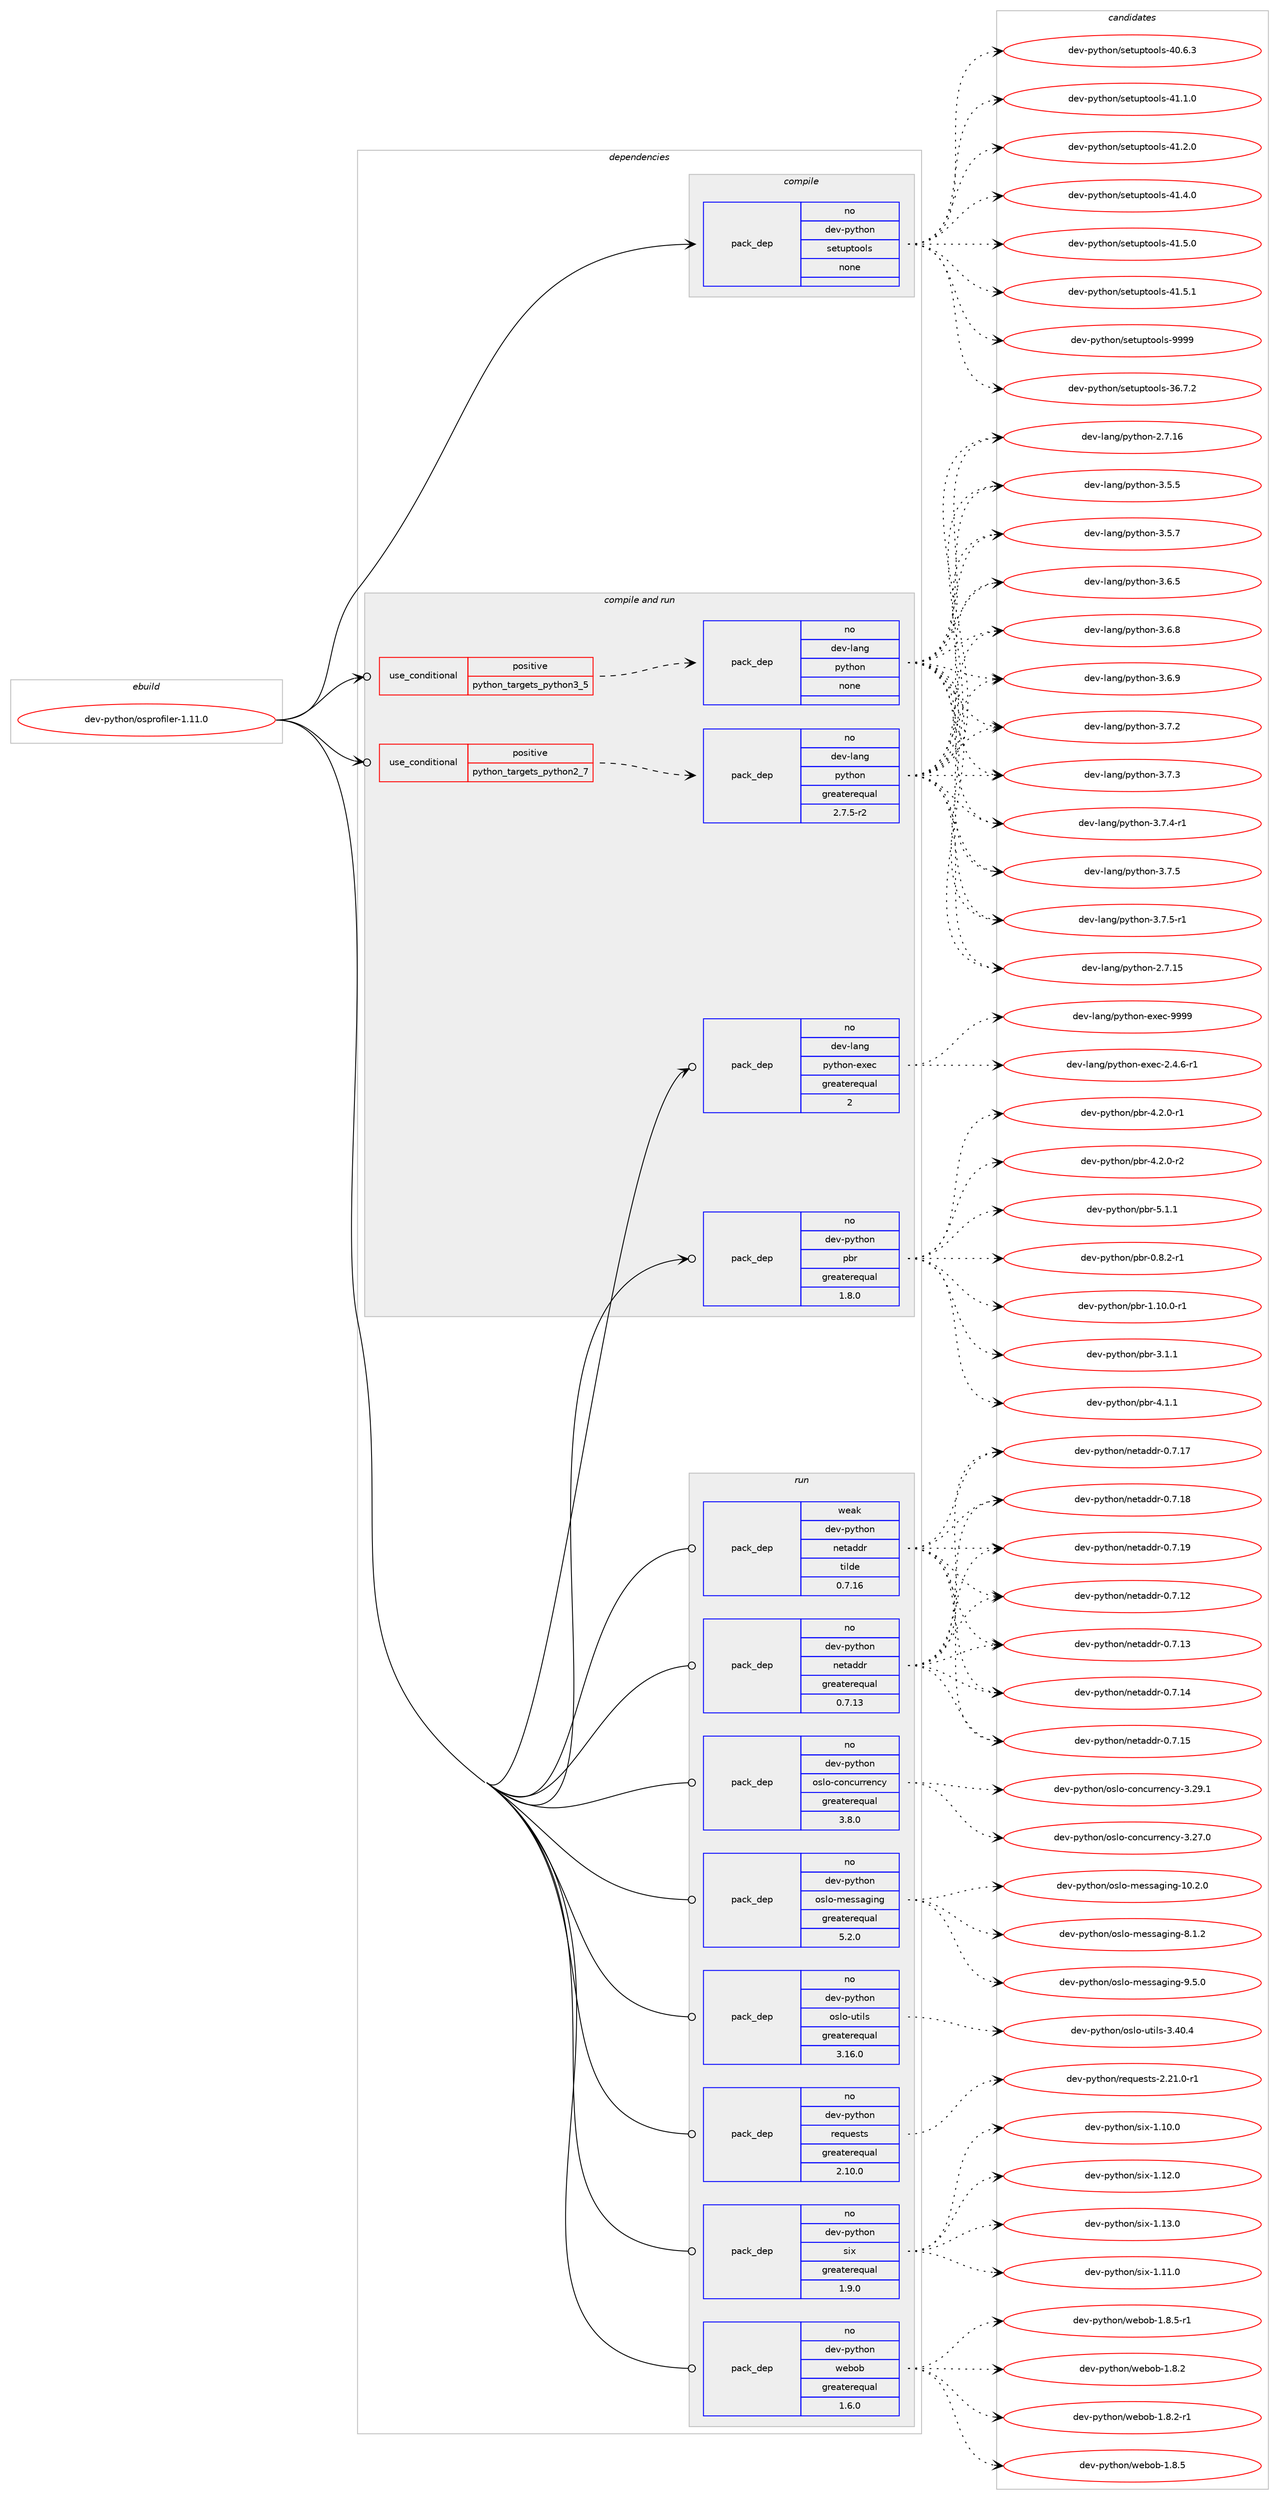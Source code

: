 digraph prolog {

# *************
# Graph options
# *************

newrank=true;
concentrate=true;
compound=true;
graph [rankdir=LR,fontname=Helvetica,fontsize=10,ranksep=1.5];#, ranksep=2.5, nodesep=0.2];
edge  [arrowhead=vee];
node  [fontname=Helvetica,fontsize=10];

# **********
# The ebuild
# **********

subgraph cluster_leftcol {
color=gray;
rank=same;
label=<<i>ebuild</i>>;
id [label="dev-python/osprofiler-1.11.0", color=red, width=4, href="../dev-python/osprofiler-1.11.0.svg"];
}

# ****************
# The dependencies
# ****************

subgraph cluster_midcol {
color=gray;
label=<<i>dependencies</i>>;
subgraph cluster_compile {
fillcolor="#eeeeee";
style=filled;
label=<<i>compile</i>>;
subgraph pack464171 {
dependency619903 [label=<<TABLE BORDER="0" CELLBORDER="1" CELLSPACING="0" CELLPADDING="4" WIDTH="220"><TR><TD ROWSPAN="6" CELLPADDING="30">pack_dep</TD></TR><TR><TD WIDTH="110">no</TD></TR><TR><TD>dev-python</TD></TR><TR><TD>setuptools</TD></TR><TR><TD>none</TD></TR><TR><TD></TD></TR></TABLE>>, shape=none, color=blue];
}
id:e -> dependency619903:w [weight=20,style="solid",arrowhead="vee"];
}
subgraph cluster_compileandrun {
fillcolor="#eeeeee";
style=filled;
label=<<i>compile and run</i>>;
subgraph cond143922 {
dependency619904 [label=<<TABLE BORDER="0" CELLBORDER="1" CELLSPACING="0" CELLPADDING="4"><TR><TD ROWSPAN="3" CELLPADDING="10">use_conditional</TD></TR><TR><TD>positive</TD></TR><TR><TD>python_targets_python2_7</TD></TR></TABLE>>, shape=none, color=red];
subgraph pack464172 {
dependency619905 [label=<<TABLE BORDER="0" CELLBORDER="1" CELLSPACING="0" CELLPADDING="4" WIDTH="220"><TR><TD ROWSPAN="6" CELLPADDING="30">pack_dep</TD></TR><TR><TD WIDTH="110">no</TD></TR><TR><TD>dev-lang</TD></TR><TR><TD>python</TD></TR><TR><TD>greaterequal</TD></TR><TR><TD>2.7.5-r2</TD></TR></TABLE>>, shape=none, color=blue];
}
dependency619904:e -> dependency619905:w [weight=20,style="dashed",arrowhead="vee"];
}
id:e -> dependency619904:w [weight=20,style="solid",arrowhead="odotvee"];
subgraph cond143923 {
dependency619906 [label=<<TABLE BORDER="0" CELLBORDER="1" CELLSPACING="0" CELLPADDING="4"><TR><TD ROWSPAN="3" CELLPADDING="10">use_conditional</TD></TR><TR><TD>positive</TD></TR><TR><TD>python_targets_python3_5</TD></TR></TABLE>>, shape=none, color=red];
subgraph pack464173 {
dependency619907 [label=<<TABLE BORDER="0" CELLBORDER="1" CELLSPACING="0" CELLPADDING="4" WIDTH="220"><TR><TD ROWSPAN="6" CELLPADDING="30">pack_dep</TD></TR><TR><TD WIDTH="110">no</TD></TR><TR><TD>dev-lang</TD></TR><TR><TD>python</TD></TR><TR><TD>none</TD></TR><TR><TD></TD></TR></TABLE>>, shape=none, color=blue];
}
dependency619906:e -> dependency619907:w [weight=20,style="dashed",arrowhead="vee"];
}
id:e -> dependency619906:w [weight=20,style="solid",arrowhead="odotvee"];
subgraph pack464174 {
dependency619908 [label=<<TABLE BORDER="0" CELLBORDER="1" CELLSPACING="0" CELLPADDING="4" WIDTH="220"><TR><TD ROWSPAN="6" CELLPADDING="30">pack_dep</TD></TR><TR><TD WIDTH="110">no</TD></TR><TR><TD>dev-lang</TD></TR><TR><TD>python-exec</TD></TR><TR><TD>greaterequal</TD></TR><TR><TD>2</TD></TR></TABLE>>, shape=none, color=blue];
}
id:e -> dependency619908:w [weight=20,style="solid",arrowhead="odotvee"];
subgraph pack464175 {
dependency619909 [label=<<TABLE BORDER="0" CELLBORDER="1" CELLSPACING="0" CELLPADDING="4" WIDTH="220"><TR><TD ROWSPAN="6" CELLPADDING="30">pack_dep</TD></TR><TR><TD WIDTH="110">no</TD></TR><TR><TD>dev-python</TD></TR><TR><TD>pbr</TD></TR><TR><TD>greaterequal</TD></TR><TR><TD>1.8.0</TD></TR></TABLE>>, shape=none, color=blue];
}
id:e -> dependency619909:w [weight=20,style="solid",arrowhead="odotvee"];
}
subgraph cluster_run {
fillcolor="#eeeeee";
style=filled;
label=<<i>run</i>>;
subgraph pack464176 {
dependency619910 [label=<<TABLE BORDER="0" CELLBORDER="1" CELLSPACING="0" CELLPADDING="4" WIDTH="220"><TR><TD ROWSPAN="6" CELLPADDING="30">pack_dep</TD></TR><TR><TD WIDTH="110">no</TD></TR><TR><TD>dev-python</TD></TR><TR><TD>netaddr</TD></TR><TR><TD>greaterequal</TD></TR><TR><TD>0.7.13</TD></TR></TABLE>>, shape=none, color=blue];
}
id:e -> dependency619910:w [weight=20,style="solid",arrowhead="odot"];
subgraph pack464177 {
dependency619911 [label=<<TABLE BORDER="0" CELLBORDER="1" CELLSPACING="0" CELLPADDING="4" WIDTH="220"><TR><TD ROWSPAN="6" CELLPADDING="30">pack_dep</TD></TR><TR><TD WIDTH="110">no</TD></TR><TR><TD>dev-python</TD></TR><TR><TD>oslo-concurrency</TD></TR><TR><TD>greaterequal</TD></TR><TR><TD>3.8.0</TD></TR></TABLE>>, shape=none, color=blue];
}
id:e -> dependency619911:w [weight=20,style="solid",arrowhead="odot"];
subgraph pack464178 {
dependency619912 [label=<<TABLE BORDER="0" CELLBORDER="1" CELLSPACING="0" CELLPADDING="4" WIDTH="220"><TR><TD ROWSPAN="6" CELLPADDING="30">pack_dep</TD></TR><TR><TD WIDTH="110">no</TD></TR><TR><TD>dev-python</TD></TR><TR><TD>oslo-messaging</TD></TR><TR><TD>greaterequal</TD></TR><TR><TD>5.2.0</TD></TR></TABLE>>, shape=none, color=blue];
}
id:e -> dependency619912:w [weight=20,style="solid",arrowhead="odot"];
subgraph pack464179 {
dependency619913 [label=<<TABLE BORDER="0" CELLBORDER="1" CELLSPACING="0" CELLPADDING="4" WIDTH="220"><TR><TD ROWSPAN="6" CELLPADDING="30">pack_dep</TD></TR><TR><TD WIDTH="110">no</TD></TR><TR><TD>dev-python</TD></TR><TR><TD>oslo-utils</TD></TR><TR><TD>greaterequal</TD></TR><TR><TD>3.16.0</TD></TR></TABLE>>, shape=none, color=blue];
}
id:e -> dependency619913:w [weight=20,style="solid",arrowhead="odot"];
subgraph pack464180 {
dependency619914 [label=<<TABLE BORDER="0" CELLBORDER="1" CELLSPACING="0" CELLPADDING="4" WIDTH="220"><TR><TD ROWSPAN="6" CELLPADDING="30">pack_dep</TD></TR><TR><TD WIDTH="110">no</TD></TR><TR><TD>dev-python</TD></TR><TR><TD>requests</TD></TR><TR><TD>greaterequal</TD></TR><TR><TD>2.10.0</TD></TR></TABLE>>, shape=none, color=blue];
}
id:e -> dependency619914:w [weight=20,style="solid",arrowhead="odot"];
subgraph pack464181 {
dependency619915 [label=<<TABLE BORDER="0" CELLBORDER="1" CELLSPACING="0" CELLPADDING="4" WIDTH="220"><TR><TD ROWSPAN="6" CELLPADDING="30">pack_dep</TD></TR><TR><TD WIDTH="110">no</TD></TR><TR><TD>dev-python</TD></TR><TR><TD>six</TD></TR><TR><TD>greaterequal</TD></TR><TR><TD>1.9.0</TD></TR></TABLE>>, shape=none, color=blue];
}
id:e -> dependency619915:w [weight=20,style="solid",arrowhead="odot"];
subgraph pack464182 {
dependency619916 [label=<<TABLE BORDER="0" CELLBORDER="1" CELLSPACING="0" CELLPADDING="4" WIDTH="220"><TR><TD ROWSPAN="6" CELLPADDING="30">pack_dep</TD></TR><TR><TD WIDTH="110">no</TD></TR><TR><TD>dev-python</TD></TR><TR><TD>webob</TD></TR><TR><TD>greaterequal</TD></TR><TR><TD>1.6.0</TD></TR></TABLE>>, shape=none, color=blue];
}
id:e -> dependency619916:w [weight=20,style="solid",arrowhead="odot"];
subgraph pack464183 {
dependency619917 [label=<<TABLE BORDER="0" CELLBORDER="1" CELLSPACING="0" CELLPADDING="4" WIDTH="220"><TR><TD ROWSPAN="6" CELLPADDING="30">pack_dep</TD></TR><TR><TD WIDTH="110">weak</TD></TR><TR><TD>dev-python</TD></TR><TR><TD>netaddr</TD></TR><TR><TD>tilde</TD></TR><TR><TD>0.7.16</TD></TR></TABLE>>, shape=none, color=blue];
}
id:e -> dependency619917:w [weight=20,style="solid",arrowhead="odot"];
}
}

# **************
# The candidates
# **************

subgraph cluster_choices {
rank=same;
color=gray;
label=<<i>candidates</i>>;

subgraph choice464171 {
color=black;
nodesep=1;
choice100101118451121211161041111104711510111611711211611111110811545515446554650 [label="dev-python/setuptools-36.7.2", color=red, width=4,href="../dev-python/setuptools-36.7.2.svg"];
choice100101118451121211161041111104711510111611711211611111110811545524846544651 [label="dev-python/setuptools-40.6.3", color=red, width=4,href="../dev-python/setuptools-40.6.3.svg"];
choice100101118451121211161041111104711510111611711211611111110811545524946494648 [label="dev-python/setuptools-41.1.0", color=red, width=4,href="../dev-python/setuptools-41.1.0.svg"];
choice100101118451121211161041111104711510111611711211611111110811545524946504648 [label="dev-python/setuptools-41.2.0", color=red, width=4,href="../dev-python/setuptools-41.2.0.svg"];
choice100101118451121211161041111104711510111611711211611111110811545524946524648 [label="dev-python/setuptools-41.4.0", color=red, width=4,href="../dev-python/setuptools-41.4.0.svg"];
choice100101118451121211161041111104711510111611711211611111110811545524946534648 [label="dev-python/setuptools-41.5.0", color=red, width=4,href="../dev-python/setuptools-41.5.0.svg"];
choice100101118451121211161041111104711510111611711211611111110811545524946534649 [label="dev-python/setuptools-41.5.1", color=red, width=4,href="../dev-python/setuptools-41.5.1.svg"];
choice10010111845112121116104111110471151011161171121161111111081154557575757 [label="dev-python/setuptools-9999", color=red, width=4,href="../dev-python/setuptools-9999.svg"];
dependency619903:e -> choice100101118451121211161041111104711510111611711211611111110811545515446554650:w [style=dotted,weight="100"];
dependency619903:e -> choice100101118451121211161041111104711510111611711211611111110811545524846544651:w [style=dotted,weight="100"];
dependency619903:e -> choice100101118451121211161041111104711510111611711211611111110811545524946494648:w [style=dotted,weight="100"];
dependency619903:e -> choice100101118451121211161041111104711510111611711211611111110811545524946504648:w [style=dotted,weight="100"];
dependency619903:e -> choice100101118451121211161041111104711510111611711211611111110811545524946524648:w [style=dotted,weight="100"];
dependency619903:e -> choice100101118451121211161041111104711510111611711211611111110811545524946534648:w [style=dotted,weight="100"];
dependency619903:e -> choice100101118451121211161041111104711510111611711211611111110811545524946534649:w [style=dotted,weight="100"];
dependency619903:e -> choice10010111845112121116104111110471151011161171121161111111081154557575757:w [style=dotted,weight="100"];
}
subgraph choice464172 {
color=black;
nodesep=1;
choice10010111845108971101034711212111610411111045504655464953 [label="dev-lang/python-2.7.15", color=red, width=4,href="../dev-lang/python-2.7.15.svg"];
choice10010111845108971101034711212111610411111045504655464954 [label="dev-lang/python-2.7.16", color=red, width=4,href="../dev-lang/python-2.7.16.svg"];
choice100101118451089711010347112121116104111110455146534653 [label="dev-lang/python-3.5.5", color=red, width=4,href="../dev-lang/python-3.5.5.svg"];
choice100101118451089711010347112121116104111110455146534655 [label="dev-lang/python-3.5.7", color=red, width=4,href="../dev-lang/python-3.5.7.svg"];
choice100101118451089711010347112121116104111110455146544653 [label="dev-lang/python-3.6.5", color=red, width=4,href="../dev-lang/python-3.6.5.svg"];
choice100101118451089711010347112121116104111110455146544656 [label="dev-lang/python-3.6.8", color=red, width=4,href="../dev-lang/python-3.6.8.svg"];
choice100101118451089711010347112121116104111110455146544657 [label="dev-lang/python-3.6.9", color=red, width=4,href="../dev-lang/python-3.6.9.svg"];
choice100101118451089711010347112121116104111110455146554650 [label="dev-lang/python-3.7.2", color=red, width=4,href="../dev-lang/python-3.7.2.svg"];
choice100101118451089711010347112121116104111110455146554651 [label="dev-lang/python-3.7.3", color=red, width=4,href="../dev-lang/python-3.7.3.svg"];
choice1001011184510897110103471121211161041111104551465546524511449 [label="dev-lang/python-3.7.4-r1", color=red, width=4,href="../dev-lang/python-3.7.4-r1.svg"];
choice100101118451089711010347112121116104111110455146554653 [label="dev-lang/python-3.7.5", color=red, width=4,href="../dev-lang/python-3.7.5.svg"];
choice1001011184510897110103471121211161041111104551465546534511449 [label="dev-lang/python-3.7.5-r1", color=red, width=4,href="../dev-lang/python-3.7.5-r1.svg"];
dependency619905:e -> choice10010111845108971101034711212111610411111045504655464953:w [style=dotted,weight="100"];
dependency619905:e -> choice10010111845108971101034711212111610411111045504655464954:w [style=dotted,weight="100"];
dependency619905:e -> choice100101118451089711010347112121116104111110455146534653:w [style=dotted,weight="100"];
dependency619905:e -> choice100101118451089711010347112121116104111110455146534655:w [style=dotted,weight="100"];
dependency619905:e -> choice100101118451089711010347112121116104111110455146544653:w [style=dotted,weight="100"];
dependency619905:e -> choice100101118451089711010347112121116104111110455146544656:w [style=dotted,weight="100"];
dependency619905:e -> choice100101118451089711010347112121116104111110455146544657:w [style=dotted,weight="100"];
dependency619905:e -> choice100101118451089711010347112121116104111110455146554650:w [style=dotted,weight="100"];
dependency619905:e -> choice100101118451089711010347112121116104111110455146554651:w [style=dotted,weight="100"];
dependency619905:e -> choice1001011184510897110103471121211161041111104551465546524511449:w [style=dotted,weight="100"];
dependency619905:e -> choice100101118451089711010347112121116104111110455146554653:w [style=dotted,weight="100"];
dependency619905:e -> choice1001011184510897110103471121211161041111104551465546534511449:w [style=dotted,weight="100"];
}
subgraph choice464173 {
color=black;
nodesep=1;
choice10010111845108971101034711212111610411111045504655464953 [label="dev-lang/python-2.7.15", color=red, width=4,href="../dev-lang/python-2.7.15.svg"];
choice10010111845108971101034711212111610411111045504655464954 [label="dev-lang/python-2.7.16", color=red, width=4,href="../dev-lang/python-2.7.16.svg"];
choice100101118451089711010347112121116104111110455146534653 [label="dev-lang/python-3.5.5", color=red, width=4,href="../dev-lang/python-3.5.5.svg"];
choice100101118451089711010347112121116104111110455146534655 [label="dev-lang/python-3.5.7", color=red, width=4,href="../dev-lang/python-3.5.7.svg"];
choice100101118451089711010347112121116104111110455146544653 [label="dev-lang/python-3.6.5", color=red, width=4,href="../dev-lang/python-3.6.5.svg"];
choice100101118451089711010347112121116104111110455146544656 [label="dev-lang/python-3.6.8", color=red, width=4,href="../dev-lang/python-3.6.8.svg"];
choice100101118451089711010347112121116104111110455146544657 [label="dev-lang/python-3.6.9", color=red, width=4,href="../dev-lang/python-3.6.9.svg"];
choice100101118451089711010347112121116104111110455146554650 [label="dev-lang/python-3.7.2", color=red, width=4,href="../dev-lang/python-3.7.2.svg"];
choice100101118451089711010347112121116104111110455146554651 [label="dev-lang/python-3.7.3", color=red, width=4,href="../dev-lang/python-3.7.3.svg"];
choice1001011184510897110103471121211161041111104551465546524511449 [label="dev-lang/python-3.7.4-r1", color=red, width=4,href="../dev-lang/python-3.7.4-r1.svg"];
choice100101118451089711010347112121116104111110455146554653 [label="dev-lang/python-3.7.5", color=red, width=4,href="../dev-lang/python-3.7.5.svg"];
choice1001011184510897110103471121211161041111104551465546534511449 [label="dev-lang/python-3.7.5-r1", color=red, width=4,href="../dev-lang/python-3.7.5-r1.svg"];
dependency619907:e -> choice10010111845108971101034711212111610411111045504655464953:w [style=dotted,weight="100"];
dependency619907:e -> choice10010111845108971101034711212111610411111045504655464954:w [style=dotted,weight="100"];
dependency619907:e -> choice100101118451089711010347112121116104111110455146534653:w [style=dotted,weight="100"];
dependency619907:e -> choice100101118451089711010347112121116104111110455146534655:w [style=dotted,weight="100"];
dependency619907:e -> choice100101118451089711010347112121116104111110455146544653:w [style=dotted,weight="100"];
dependency619907:e -> choice100101118451089711010347112121116104111110455146544656:w [style=dotted,weight="100"];
dependency619907:e -> choice100101118451089711010347112121116104111110455146544657:w [style=dotted,weight="100"];
dependency619907:e -> choice100101118451089711010347112121116104111110455146554650:w [style=dotted,weight="100"];
dependency619907:e -> choice100101118451089711010347112121116104111110455146554651:w [style=dotted,weight="100"];
dependency619907:e -> choice1001011184510897110103471121211161041111104551465546524511449:w [style=dotted,weight="100"];
dependency619907:e -> choice100101118451089711010347112121116104111110455146554653:w [style=dotted,weight="100"];
dependency619907:e -> choice1001011184510897110103471121211161041111104551465546534511449:w [style=dotted,weight="100"];
}
subgraph choice464174 {
color=black;
nodesep=1;
choice10010111845108971101034711212111610411111045101120101994550465246544511449 [label="dev-lang/python-exec-2.4.6-r1", color=red, width=4,href="../dev-lang/python-exec-2.4.6-r1.svg"];
choice10010111845108971101034711212111610411111045101120101994557575757 [label="dev-lang/python-exec-9999", color=red, width=4,href="../dev-lang/python-exec-9999.svg"];
dependency619908:e -> choice10010111845108971101034711212111610411111045101120101994550465246544511449:w [style=dotted,weight="100"];
dependency619908:e -> choice10010111845108971101034711212111610411111045101120101994557575757:w [style=dotted,weight="100"];
}
subgraph choice464175 {
color=black;
nodesep=1;
choice1001011184511212111610411111047112981144548465646504511449 [label="dev-python/pbr-0.8.2-r1", color=red, width=4,href="../dev-python/pbr-0.8.2-r1.svg"];
choice100101118451121211161041111104711298114454946494846484511449 [label="dev-python/pbr-1.10.0-r1", color=red, width=4,href="../dev-python/pbr-1.10.0-r1.svg"];
choice100101118451121211161041111104711298114455146494649 [label="dev-python/pbr-3.1.1", color=red, width=4,href="../dev-python/pbr-3.1.1.svg"];
choice100101118451121211161041111104711298114455246494649 [label="dev-python/pbr-4.1.1", color=red, width=4,href="../dev-python/pbr-4.1.1.svg"];
choice1001011184511212111610411111047112981144552465046484511449 [label="dev-python/pbr-4.2.0-r1", color=red, width=4,href="../dev-python/pbr-4.2.0-r1.svg"];
choice1001011184511212111610411111047112981144552465046484511450 [label="dev-python/pbr-4.2.0-r2", color=red, width=4,href="../dev-python/pbr-4.2.0-r2.svg"];
choice100101118451121211161041111104711298114455346494649 [label="dev-python/pbr-5.1.1", color=red, width=4,href="../dev-python/pbr-5.1.1.svg"];
dependency619909:e -> choice1001011184511212111610411111047112981144548465646504511449:w [style=dotted,weight="100"];
dependency619909:e -> choice100101118451121211161041111104711298114454946494846484511449:w [style=dotted,weight="100"];
dependency619909:e -> choice100101118451121211161041111104711298114455146494649:w [style=dotted,weight="100"];
dependency619909:e -> choice100101118451121211161041111104711298114455246494649:w [style=dotted,weight="100"];
dependency619909:e -> choice1001011184511212111610411111047112981144552465046484511449:w [style=dotted,weight="100"];
dependency619909:e -> choice1001011184511212111610411111047112981144552465046484511450:w [style=dotted,weight="100"];
dependency619909:e -> choice100101118451121211161041111104711298114455346494649:w [style=dotted,weight="100"];
}
subgraph choice464176 {
color=black;
nodesep=1;
choice10010111845112121116104111110471101011169710010011445484655464950 [label="dev-python/netaddr-0.7.12", color=red, width=4,href="../dev-python/netaddr-0.7.12.svg"];
choice10010111845112121116104111110471101011169710010011445484655464951 [label="dev-python/netaddr-0.7.13", color=red, width=4,href="../dev-python/netaddr-0.7.13.svg"];
choice10010111845112121116104111110471101011169710010011445484655464952 [label="dev-python/netaddr-0.7.14", color=red, width=4,href="../dev-python/netaddr-0.7.14.svg"];
choice10010111845112121116104111110471101011169710010011445484655464953 [label="dev-python/netaddr-0.7.15", color=red, width=4,href="../dev-python/netaddr-0.7.15.svg"];
choice10010111845112121116104111110471101011169710010011445484655464955 [label="dev-python/netaddr-0.7.17", color=red, width=4,href="../dev-python/netaddr-0.7.17.svg"];
choice10010111845112121116104111110471101011169710010011445484655464956 [label="dev-python/netaddr-0.7.18", color=red, width=4,href="../dev-python/netaddr-0.7.18.svg"];
choice10010111845112121116104111110471101011169710010011445484655464957 [label="dev-python/netaddr-0.7.19", color=red, width=4,href="../dev-python/netaddr-0.7.19.svg"];
dependency619910:e -> choice10010111845112121116104111110471101011169710010011445484655464950:w [style=dotted,weight="100"];
dependency619910:e -> choice10010111845112121116104111110471101011169710010011445484655464951:w [style=dotted,weight="100"];
dependency619910:e -> choice10010111845112121116104111110471101011169710010011445484655464952:w [style=dotted,weight="100"];
dependency619910:e -> choice10010111845112121116104111110471101011169710010011445484655464953:w [style=dotted,weight="100"];
dependency619910:e -> choice10010111845112121116104111110471101011169710010011445484655464955:w [style=dotted,weight="100"];
dependency619910:e -> choice10010111845112121116104111110471101011169710010011445484655464956:w [style=dotted,weight="100"];
dependency619910:e -> choice10010111845112121116104111110471101011169710010011445484655464957:w [style=dotted,weight="100"];
}
subgraph choice464177 {
color=black;
nodesep=1;
choice10010111845112121116104111110471111151081114599111110991171141141011109912145514650554648 [label="dev-python/oslo-concurrency-3.27.0", color=red, width=4,href="../dev-python/oslo-concurrency-3.27.0.svg"];
choice10010111845112121116104111110471111151081114599111110991171141141011109912145514650574649 [label="dev-python/oslo-concurrency-3.29.1", color=red, width=4,href="../dev-python/oslo-concurrency-3.29.1.svg"];
dependency619911:e -> choice10010111845112121116104111110471111151081114599111110991171141141011109912145514650554648:w [style=dotted,weight="100"];
dependency619911:e -> choice10010111845112121116104111110471111151081114599111110991171141141011109912145514650574649:w [style=dotted,weight="100"];
}
subgraph choice464178 {
color=black;
nodesep=1;
choice1001011184511212111610411111047111115108111451091011151159710310511010345494846504648 [label="dev-python/oslo-messaging-10.2.0", color=red, width=4,href="../dev-python/oslo-messaging-10.2.0.svg"];
choice10010111845112121116104111110471111151081114510910111511597103105110103455646494650 [label="dev-python/oslo-messaging-8.1.2", color=red, width=4,href="../dev-python/oslo-messaging-8.1.2.svg"];
choice10010111845112121116104111110471111151081114510910111511597103105110103455746534648 [label="dev-python/oslo-messaging-9.5.0", color=red, width=4,href="../dev-python/oslo-messaging-9.5.0.svg"];
dependency619912:e -> choice1001011184511212111610411111047111115108111451091011151159710310511010345494846504648:w [style=dotted,weight="100"];
dependency619912:e -> choice10010111845112121116104111110471111151081114510910111511597103105110103455646494650:w [style=dotted,weight="100"];
dependency619912:e -> choice10010111845112121116104111110471111151081114510910111511597103105110103455746534648:w [style=dotted,weight="100"];
}
subgraph choice464179 {
color=black;
nodesep=1;
choice10010111845112121116104111110471111151081114511711610510811545514652484652 [label="dev-python/oslo-utils-3.40.4", color=red, width=4,href="../dev-python/oslo-utils-3.40.4.svg"];
dependency619913:e -> choice10010111845112121116104111110471111151081114511711610510811545514652484652:w [style=dotted,weight="100"];
}
subgraph choice464180 {
color=black;
nodesep=1;
choice1001011184511212111610411111047114101113117101115116115455046504946484511449 [label="dev-python/requests-2.21.0-r1", color=red, width=4,href="../dev-python/requests-2.21.0-r1.svg"];
dependency619914:e -> choice1001011184511212111610411111047114101113117101115116115455046504946484511449:w [style=dotted,weight="100"];
}
subgraph choice464181 {
color=black;
nodesep=1;
choice100101118451121211161041111104711510512045494649484648 [label="dev-python/six-1.10.0", color=red, width=4,href="../dev-python/six-1.10.0.svg"];
choice100101118451121211161041111104711510512045494649494648 [label="dev-python/six-1.11.0", color=red, width=4,href="../dev-python/six-1.11.0.svg"];
choice100101118451121211161041111104711510512045494649504648 [label="dev-python/six-1.12.0", color=red, width=4,href="../dev-python/six-1.12.0.svg"];
choice100101118451121211161041111104711510512045494649514648 [label="dev-python/six-1.13.0", color=red, width=4,href="../dev-python/six-1.13.0.svg"];
dependency619915:e -> choice100101118451121211161041111104711510512045494649484648:w [style=dotted,weight="100"];
dependency619915:e -> choice100101118451121211161041111104711510512045494649494648:w [style=dotted,weight="100"];
dependency619915:e -> choice100101118451121211161041111104711510512045494649504648:w [style=dotted,weight="100"];
dependency619915:e -> choice100101118451121211161041111104711510512045494649514648:w [style=dotted,weight="100"];
}
subgraph choice464182 {
color=black;
nodesep=1;
choice10010111845112121116104111110471191019811198454946564650 [label="dev-python/webob-1.8.2", color=red, width=4,href="../dev-python/webob-1.8.2.svg"];
choice100101118451121211161041111104711910198111984549465646504511449 [label="dev-python/webob-1.8.2-r1", color=red, width=4,href="../dev-python/webob-1.8.2-r1.svg"];
choice10010111845112121116104111110471191019811198454946564653 [label="dev-python/webob-1.8.5", color=red, width=4,href="../dev-python/webob-1.8.5.svg"];
choice100101118451121211161041111104711910198111984549465646534511449 [label="dev-python/webob-1.8.5-r1", color=red, width=4,href="../dev-python/webob-1.8.5-r1.svg"];
dependency619916:e -> choice10010111845112121116104111110471191019811198454946564650:w [style=dotted,weight="100"];
dependency619916:e -> choice100101118451121211161041111104711910198111984549465646504511449:w [style=dotted,weight="100"];
dependency619916:e -> choice10010111845112121116104111110471191019811198454946564653:w [style=dotted,weight="100"];
dependency619916:e -> choice100101118451121211161041111104711910198111984549465646534511449:w [style=dotted,weight="100"];
}
subgraph choice464183 {
color=black;
nodesep=1;
choice10010111845112121116104111110471101011169710010011445484655464950 [label="dev-python/netaddr-0.7.12", color=red, width=4,href="../dev-python/netaddr-0.7.12.svg"];
choice10010111845112121116104111110471101011169710010011445484655464951 [label="dev-python/netaddr-0.7.13", color=red, width=4,href="../dev-python/netaddr-0.7.13.svg"];
choice10010111845112121116104111110471101011169710010011445484655464952 [label="dev-python/netaddr-0.7.14", color=red, width=4,href="../dev-python/netaddr-0.7.14.svg"];
choice10010111845112121116104111110471101011169710010011445484655464953 [label="dev-python/netaddr-0.7.15", color=red, width=4,href="../dev-python/netaddr-0.7.15.svg"];
choice10010111845112121116104111110471101011169710010011445484655464955 [label="dev-python/netaddr-0.7.17", color=red, width=4,href="../dev-python/netaddr-0.7.17.svg"];
choice10010111845112121116104111110471101011169710010011445484655464956 [label="dev-python/netaddr-0.7.18", color=red, width=4,href="../dev-python/netaddr-0.7.18.svg"];
choice10010111845112121116104111110471101011169710010011445484655464957 [label="dev-python/netaddr-0.7.19", color=red, width=4,href="../dev-python/netaddr-0.7.19.svg"];
dependency619917:e -> choice10010111845112121116104111110471101011169710010011445484655464950:w [style=dotted,weight="100"];
dependency619917:e -> choice10010111845112121116104111110471101011169710010011445484655464951:w [style=dotted,weight="100"];
dependency619917:e -> choice10010111845112121116104111110471101011169710010011445484655464952:w [style=dotted,weight="100"];
dependency619917:e -> choice10010111845112121116104111110471101011169710010011445484655464953:w [style=dotted,weight="100"];
dependency619917:e -> choice10010111845112121116104111110471101011169710010011445484655464955:w [style=dotted,weight="100"];
dependency619917:e -> choice10010111845112121116104111110471101011169710010011445484655464956:w [style=dotted,weight="100"];
dependency619917:e -> choice10010111845112121116104111110471101011169710010011445484655464957:w [style=dotted,weight="100"];
}
}

}
